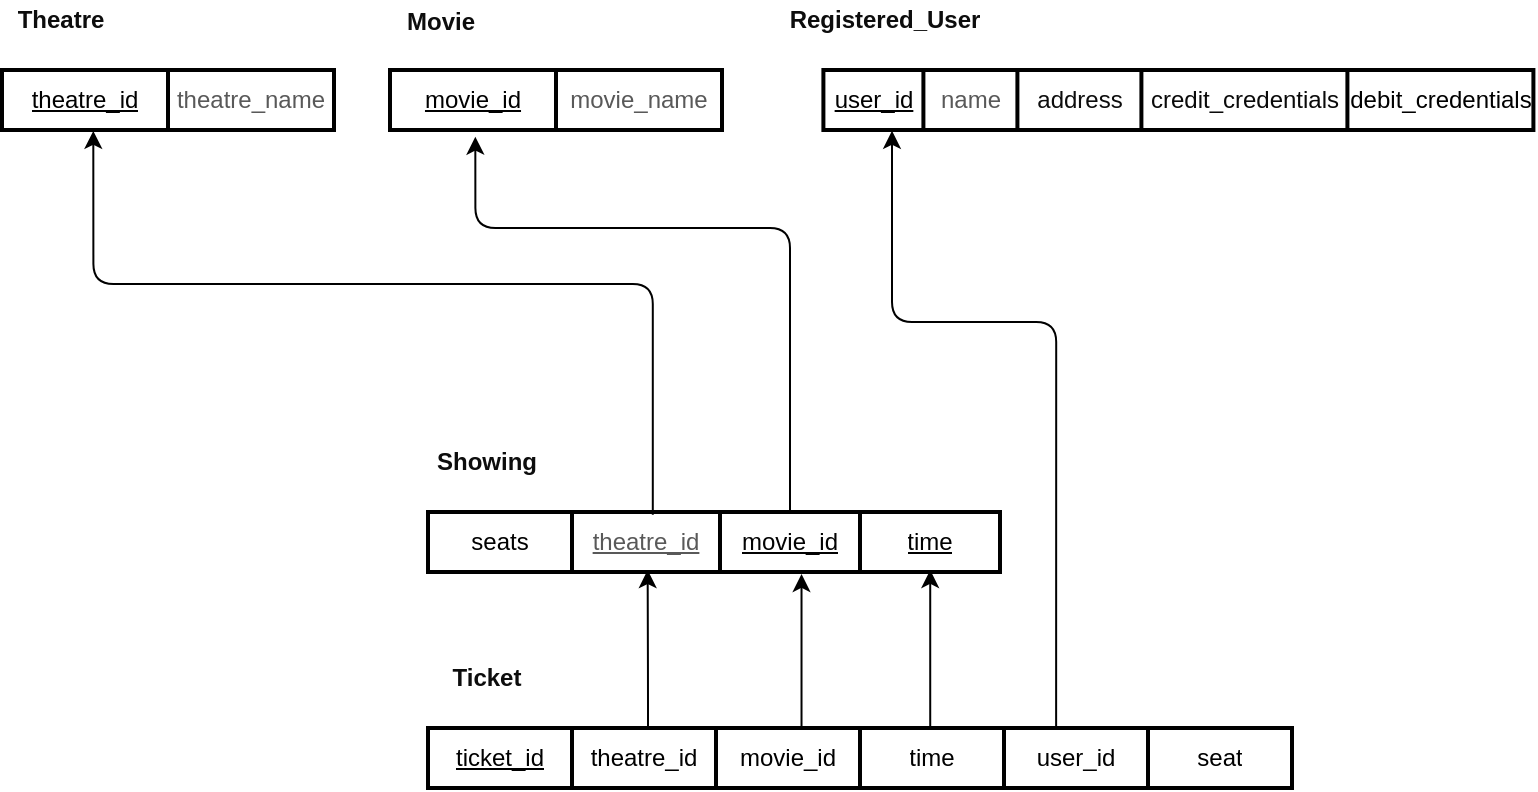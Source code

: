 <mxfile>
    <diagram id="VbwpczfGZ57j1nQdqN55" name="Page-1">
        <mxGraphModel dx="1037" dy="1128" grid="0" gridSize="10" guides="1" tooltips="1" connect="1" arrows="1" fold="1" page="1" pageScale="1" pageWidth="850" pageHeight="1100" background="#ffffff" math="0" shadow="0">
            <root>
                <mxCell id="0"/>
                <mxCell id="1" parent="0"/>
                <mxCell id="44" value="" style="group" vertex="1" connectable="0" parent="1">
                    <mxGeometry x="247" y="572" width="289" height="64" as="geometry"/>
                </mxCell>
                <mxCell id="18" value="" style="shape=table;html=1;whiteSpace=wrap;startSize=0;container=1;collapsible=0;childLayout=tableLayout;strokeColor=#000000;strokeWidth=2;fillColor=none;" vertex="1" parent="44">
                    <mxGeometry x="1" y="34" width="286" height="30" as="geometry"/>
                </mxCell>
                <mxCell id="19" value="" style="shape=tableRow;horizontal=0;startSize=0;swimlaneHead=0;swimlaneBody=0;top=0;left=0;bottom=0;right=0;collapsible=0;dropTarget=0;fillColor=none;points=[[0,0.5],[1,0.5]];portConstraint=eastwest;strokeColor=#000000;strokeWidth=2;" vertex="1" parent="18">
                    <mxGeometry width="286" height="30" as="geometry"/>
                </mxCell>
                <mxCell id="20" value="&lt;font color=&quot;#000000&quot;&gt;seats&lt;/font&gt;" style="shape=partialRectangle;html=1;whiteSpace=wrap;connectable=0;fillColor=none;top=0;left=0;bottom=0;right=0;overflow=hidden;strokeColor=#000000;strokeWidth=2;" vertex="1" parent="19">
                    <mxGeometry width="72" height="30" as="geometry">
                        <mxRectangle width="72" height="30" as="alternateBounds"/>
                    </mxGeometry>
                </mxCell>
                <mxCell id="21" value="&lt;font color=&quot;#595959&quot;&gt;&lt;u&gt;theatre_id&lt;/u&gt;&lt;/font&gt;" style="shape=partialRectangle;html=1;whiteSpace=wrap;connectable=0;fillColor=none;top=0;left=0;bottom=0;right=0;overflow=hidden;strokeColor=#000000;strokeWidth=2;" vertex="1" parent="19">
                    <mxGeometry x="72" width="74" height="30" as="geometry">
                        <mxRectangle width="74" height="30" as="alternateBounds"/>
                    </mxGeometry>
                </mxCell>
                <mxCell id="34" value="&lt;font color=&quot;#030303&quot;&gt;&lt;u&gt;movie_id&lt;/u&gt;&lt;/font&gt;" style="shape=partialRectangle;html=1;whiteSpace=wrap;connectable=0;fillColor=none;top=0;left=0;bottom=0;right=0;overflow=hidden;strokeColor=#000000;strokeWidth=2;" vertex="1" parent="19">
                    <mxGeometry x="146" width="70" height="30" as="geometry">
                        <mxRectangle width="70" height="30" as="alternateBounds"/>
                    </mxGeometry>
                </mxCell>
                <mxCell id="57" value="&lt;font color=&quot;#000000&quot;&gt;&lt;u&gt;time&lt;/u&gt;&lt;/font&gt;" style="shape=partialRectangle;html=1;whiteSpace=wrap;connectable=0;fillColor=none;top=0;left=0;bottom=0;right=0;overflow=hidden;strokeColor=#000000;strokeWidth=2;" vertex="1" parent="19">
                    <mxGeometry x="216" width="70" height="30" as="geometry">
                        <mxRectangle width="70" height="30" as="alternateBounds"/>
                    </mxGeometry>
                </mxCell>
                <mxCell id="22" value="&lt;b&gt;&lt;font color=&quot;#0d0d0d&quot;&gt;Showing&lt;/font&gt;&lt;/b&gt;" style="text;html=1;align=center;verticalAlign=middle;resizable=0;points=[];autosize=1;strokeColor=none;fillColor=none;" vertex="1" parent="44">
                    <mxGeometry width="60" height="18" as="geometry"/>
                </mxCell>
                <mxCell id="46" value="" style="group" vertex="1" connectable="0" parent="1">
                    <mxGeometry x="248" y="680" width="72" height="64" as="geometry"/>
                </mxCell>
                <mxCell id="23" value="" style="shape=table;html=1;whiteSpace=wrap;startSize=0;container=1;collapsible=0;childLayout=tableLayout;strokeColor=#000000;strokeWidth=2;fillColor=none;" vertex="1" parent="46">
                    <mxGeometry y="34" width="432" height="30" as="geometry"/>
                </mxCell>
                <mxCell id="24" value="" style="shape=tableRow;horizontal=0;startSize=0;swimlaneHead=0;swimlaneBody=0;top=0;left=0;bottom=0;right=0;collapsible=0;dropTarget=0;fillColor=none;points=[[0,0.5],[1,0.5]];portConstraint=eastwest;strokeColor=#000000;strokeWidth=2;" vertex="1" parent="23">
                    <mxGeometry width="432" height="30" as="geometry"/>
                </mxCell>
                <mxCell id="25" value="&lt;font color=&quot;#000000&quot;&gt;&lt;u&gt;ticket_id&lt;/u&gt;&lt;/font&gt;" style="shape=partialRectangle;html=1;whiteSpace=wrap;connectable=0;fillColor=none;top=0;left=0;bottom=0;right=0;overflow=hidden;strokeColor=#000000;strokeWidth=2;" vertex="1" parent="24">
                    <mxGeometry width="72" height="30" as="geometry">
                        <mxRectangle width="72" height="30" as="alternateBounds"/>
                    </mxGeometry>
                </mxCell>
                <mxCell id="53" value="&lt;font color=&quot;#000000&quot;&gt;theatre_id&lt;/font&gt;" style="shape=partialRectangle;html=1;whiteSpace=wrap;connectable=0;fillColor=none;top=0;left=0;bottom=0;right=0;overflow=hidden;strokeColor=#000000;strokeWidth=2;" vertex="1" parent="24">
                    <mxGeometry x="72" width="72" height="30" as="geometry">
                        <mxRectangle width="72" height="30" as="alternateBounds"/>
                    </mxGeometry>
                </mxCell>
                <mxCell id="54" value="&lt;font color=&quot;#000000&quot;&gt;movie_id&lt;/font&gt;" style="shape=partialRectangle;html=1;whiteSpace=wrap;connectable=0;fillColor=none;top=0;left=0;bottom=0;right=0;overflow=hidden;strokeColor=#000000;strokeWidth=2;" vertex="1" parent="24">
                    <mxGeometry x="144" width="72" height="30" as="geometry">
                        <mxRectangle width="72" height="30" as="alternateBounds"/>
                    </mxGeometry>
                </mxCell>
                <mxCell id="58" value="&lt;font color=&quot;#000000&quot;&gt;time&lt;/font&gt;" style="shape=partialRectangle;html=1;whiteSpace=wrap;connectable=0;fillColor=none;top=0;left=0;bottom=0;right=0;overflow=hidden;strokeColor=#000000;strokeWidth=2;" vertex="1" parent="24">
                    <mxGeometry x="216" width="72" height="30" as="geometry">
                        <mxRectangle width="72" height="30" as="alternateBounds"/>
                    </mxGeometry>
                </mxCell>
                <mxCell id="62" value="&lt;font color=&quot;#000000&quot;&gt;user_id&lt;/font&gt;" style="shape=partialRectangle;html=1;whiteSpace=wrap;connectable=0;fillColor=none;top=0;left=0;bottom=0;right=0;overflow=hidden;strokeColor=#000000;strokeWidth=2;" vertex="1" parent="24">
                    <mxGeometry x="288" width="72" height="30" as="geometry">
                        <mxRectangle width="72" height="30" as="alternateBounds"/>
                    </mxGeometry>
                </mxCell>
                <mxCell id="63" value="&lt;font color=&quot;#000000&quot;&gt;seat&lt;/font&gt;" style="shape=partialRectangle;html=1;whiteSpace=wrap;connectable=0;fillColor=none;top=0;left=0;bottom=0;right=0;overflow=hidden;strokeColor=#000000;strokeWidth=2;" vertex="1" parent="24">
                    <mxGeometry x="360" width="72" height="30" as="geometry">
                        <mxRectangle width="72" height="30" as="alternateBounds"/>
                    </mxGeometry>
                </mxCell>
                <mxCell id="27" value="&lt;b&gt;&lt;font color=&quot;#0d0d0d&quot;&gt;Ticket&lt;/font&gt;&lt;/b&gt;" style="text;html=1;align=center;verticalAlign=middle;resizable=0;points=[];autosize=1;strokeColor=none;fillColor=none;" vertex="1" parent="46">
                    <mxGeometry x="7" width="44" height="18" as="geometry"/>
                </mxCell>
                <mxCell id="48" value="" style="group" vertex="1" connectable="0" parent="1">
                    <mxGeometry x="34" y="350" width="167" height="65" as="geometry"/>
                </mxCell>
                <mxCell id="8" value="" style="shape=table;html=1;whiteSpace=wrap;startSize=0;container=1;collapsible=0;childLayout=tableLayout;strokeColor=#000000;strokeWidth=2;fillColor=none;" vertex="1" parent="48">
                    <mxGeometry x="1" y="35" width="166" height="30" as="geometry"/>
                </mxCell>
                <mxCell id="9" value="" style="shape=tableRow;horizontal=0;startSize=0;swimlaneHead=0;swimlaneBody=0;top=0;left=0;bottom=0;right=0;collapsible=0;dropTarget=0;fillColor=none;points=[[0,0.5],[1,0.5]];portConstraint=eastwest;strokeColor=#000000;strokeWidth=2;" vertex="1" parent="8">
                    <mxGeometry width="166" height="30" as="geometry"/>
                </mxCell>
                <mxCell id="10" value="&lt;font color=&quot;#000000&quot;&gt;&lt;u&gt;theatre_id&lt;/u&gt;&lt;/font&gt;" style="shape=partialRectangle;html=1;whiteSpace=wrap;connectable=0;fillColor=none;top=0;left=0;bottom=0;right=0;overflow=hidden;strokeColor=#000000;strokeWidth=2;" vertex="1" parent="9">
                    <mxGeometry width="83" height="30" as="geometry">
                        <mxRectangle width="83" height="30" as="alternateBounds"/>
                    </mxGeometry>
                </mxCell>
                <mxCell id="11" value="&lt;font color=&quot;#595959&quot;&gt;theatre_name&lt;/font&gt;" style="shape=partialRectangle;html=1;whiteSpace=wrap;connectable=0;fillColor=none;top=0;left=0;bottom=0;right=0;overflow=hidden;strokeColor=#000000;strokeWidth=2;" vertex="1" parent="9">
                    <mxGeometry x="83" width="83" height="30" as="geometry">
                        <mxRectangle width="83" height="30" as="alternateBounds"/>
                    </mxGeometry>
                </mxCell>
                <mxCell id="12" value="&lt;b&gt;&lt;font color=&quot;#0d0d0d&quot;&gt;Theatre&lt;/font&gt;&lt;/b&gt;" style="text;html=1;align=center;verticalAlign=middle;resizable=0;points=[];autosize=1;strokeColor=none;fillColor=none;" vertex="1" parent="48">
                    <mxGeometry width="60" height="20" as="geometry"/>
                </mxCell>
                <mxCell id="49" value="" style="group" vertex="1" connectable="0" parent="1">
                    <mxGeometry x="229" y="352" width="166" height="63" as="geometry"/>
                </mxCell>
                <mxCell id="13" value="" style="shape=table;html=1;whiteSpace=wrap;startSize=0;container=1;collapsible=0;childLayout=tableLayout;strokeColor=#000000;strokeWidth=2;fillColor=none;" vertex="1" parent="49">
                    <mxGeometry y="33" width="166" height="30" as="geometry"/>
                </mxCell>
                <mxCell id="14" value="" style="shape=tableRow;horizontal=0;startSize=0;swimlaneHead=0;swimlaneBody=0;top=0;left=0;bottom=0;right=0;collapsible=0;dropTarget=0;fillColor=none;points=[[0,0.5],[1,0.5]];portConstraint=eastwest;strokeColor=#000000;strokeWidth=2;" vertex="1" parent="13">
                    <mxGeometry width="166" height="30" as="geometry"/>
                </mxCell>
                <mxCell id="15" value="&lt;font color=&quot;#000000&quot;&gt;&lt;u&gt;movie_id&lt;/u&gt;&lt;/font&gt;" style="shape=partialRectangle;html=1;whiteSpace=wrap;connectable=0;fillColor=none;top=0;left=0;bottom=0;right=0;overflow=hidden;strokeColor=#000000;strokeWidth=2;" vertex="1" parent="14">
                    <mxGeometry width="83" height="30" as="geometry">
                        <mxRectangle width="83" height="30" as="alternateBounds"/>
                    </mxGeometry>
                </mxCell>
                <mxCell id="16" value="&lt;font color=&quot;#595959&quot;&gt;movie_name&lt;/font&gt;" style="shape=partialRectangle;html=1;whiteSpace=wrap;connectable=0;fillColor=none;top=0;left=0;bottom=0;right=0;overflow=hidden;strokeColor=#000000;strokeWidth=2;" vertex="1" parent="14">
                    <mxGeometry x="83" width="83" height="30" as="geometry">
                        <mxRectangle width="83" height="30" as="alternateBounds"/>
                    </mxGeometry>
                </mxCell>
                <mxCell id="17" value="&lt;b&gt;&lt;font color=&quot;#0d0d0d&quot;&gt;Movie&lt;/font&gt;&lt;/b&gt;" style="text;html=1;align=center;verticalAlign=middle;resizable=0;points=[];autosize=1;strokeColor=none;fillColor=none;" vertex="1" parent="49">
                    <mxGeometry x="3" width="44" height="18" as="geometry"/>
                </mxCell>
                <mxCell id="50" style="edgeStyle=orthogonalEdgeStyle;html=1;entryX=0.275;entryY=1.015;entryDx=0;entryDy=0;entryPerimeter=0;fontColor=#000000;strokeColor=#000000;exitX=0.393;exitY=0.047;exitDx=0;exitDy=0;exitPerimeter=0;" edge="1" parent="1" source="19" target="9">
                    <mxGeometry relative="1" as="geometry">
                        <mxPoint x="339" y="607" as="sourcePoint"/>
                        <Array as="points">
                            <mxPoint x="360" y="492"/>
                            <mxPoint x="81" y="492"/>
                        </Array>
                    </mxGeometry>
                </mxCell>
                <mxCell id="51" style="edgeStyle=orthogonalEdgeStyle;html=1;entryX=0.257;entryY=1.111;entryDx=0;entryDy=0;entryPerimeter=0;fontColor=#000000;strokeColor=#000000;" edge="1" parent="1" source="19" target="14">
                    <mxGeometry relative="1" as="geometry">
                        <mxPoint x="220" y="596" as="sourcePoint"/>
                        <Array as="points">
                            <mxPoint x="429" y="464"/>
                            <mxPoint x="272" y="464"/>
                        </Array>
                    </mxGeometry>
                </mxCell>
                <mxCell id="55" style="edgeStyle=orthogonalEdgeStyle;html=1;fontColor=#000000;strokeColor=#000000;entryX=0.384;entryY=0.968;entryDx=0;entryDy=0;entryPerimeter=0;" edge="1" parent="1" source="23" target="19">
                    <mxGeometry relative="1" as="geometry">
                        <mxPoint x="358" y="640" as="targetPoint"/>
                        <Array as="points">
                            <mxPoint x="358" y="694"/>
                            <mxPoint x="358" y="694"/>
                        </Array>
                    </mxGeometry>
                </mxCell>
                <mxCell id="56" style="edgeStyle=orthogonalEdgeStyle;html=1;entryX=0.653;entryY=1.032;entryDx=0;entryDy=0;entryPerimeter=0;fontColor=#000000;strokeColor=#000000;" edge="1" parent="1" source="23" target="19">
                    <mxGeometry relative="1" as="geometry">
                        <Array as="points">
                            <mxPoint x="435" y="714"/>
                            <mxPoint x="435" y="714"/>
                        </Array>
                    </mxGeometry>
                </mxCell>
                <mxCell id="59" style="edgeStyle=orthogonalEdgeStyle;html=1;entryX=0.878;entryY=0.965;entryDx=0;entryDy=0;entryPerimeter=0;fontColor=#000000;strokeColor=#000000;" edge="1" parent="1" source="23" target="19">
                    <mxGeometry relative="1" as="geometry">
                        <Array as="points">
                            <mxPoint x="499" y="714"/>
                            <mxPoint x="499" y="714"/>
                        </Array>
                    </mxGeometry>
                </mxCell>
                <mxCell id="61" style="edgeStyle=orthogonalEdgeStyle;html=1;entryX=0.098;entryY=1.014;entryDx=0;entryDy=0;entryPerimeter=0;fontColor=#030000;strokeColor=#000000;exitX=0.727;exitY=0.028;exitDx=0;exitDy=0;exitPerimeter=0;" edge="1" parent="1" source="24" target="29">
                    <mxGeometry relative="1" as="geometry">
                        <mxPoint x="567" y="704" as="sourcePoint"/>
                        <Array as="points">
                            <mxPoint x="562" y="511"/>
                            <mxPoint x="480" y="511"/>
                            <mxPoint x="480" y="415"/>
                        </Array>
                    </mxGeometry>
                </mxCell>
                <mxCell id="28" value="" style="shape=table;html=1;whiteSpace=wrap;startSize=0;container=1;collapsible=0;childLayout=tableLayout;strokeColor=#000000;strokeWidth=2;fillColor=none;" vertex="1" parent="1">
                    <mxGeometry x="445.7" y="385" width="355.004" height="30" as="geometry"/>
                </mxCell>
                <mxCell id="29" value="" style="shape=tableRow;horizontal=0;startSize=0;swimlaneHead=0;swimlaneBody=0;top=0;left=0;bottom=0;right=0;collapsible=0;dropTarget=0;fillColor=none;points=[[0,0.5],[1,0.5]];portConstraint=eastwest;strokeColor=#000000;strokeWidth=2;" vertex="1" parent="28">
                    <mxGeometry width="355.004" height="30" as="geometry"/>
                </mxCell>
                <mxCell id="30" value="&lt;font color=&quot;#000000&quot;&gt;&lt;u&gt;user_id&lt;/u&gt;&lt;/font&gt;" style="shape=partialRectangle;html=1;whiteSpace=wrap;connectable=0;fillColor=none;top=0;left=0;bottom=0;right=0;overflow=hidden;strokeColor=#000000;strokeWidth=2;" vertex="1" parent="29">
                    <mxGeometry width="50" height="30" as="geometry">
                        <mxRectangle width="50" height="30" as="alternateBounds"/>
                    </mxGeometry>
                </mxCell>
                <mxCell id="31" value="&lt;font color=&quot;#595959&quot;&gt;name&lt;/font&gt;" style="shape=partialRectangle;html=1;whiteSpace=wrap;connectable=0;fillColor=none;top=0;left=0;bottom=0;right=0;overflow=hidden;strokeColor=#000000;strokeWidth=2;" vertex="1" parent="29">
                    <mxGeometry x="50" width="47" height="30" as="geometry">
                        <mxRectangle width="47" height="30" as="alternateBounds"/>
                    </mxGeometry>
                </mxCell>
                <mxCell id="37" value="&lt;font color=&quot;#0d0d0d&quot;&gt;address&lt;/font&gt;" style="shape=partialRectangle;html=1;whiteSpace=wrap;connectable=0;fillColor=none;top=0;left=0;bottom=0;right=0;overflow=hidden;strokeColor=#000000;strokeWidth=2;" vertex="1" parent="29">
                    <mxGeometry x="97" width="62" height="30" as="geometry">
                        <mxRectangle width="62" height="30" as="alternateBounds"/>
                    </mxGeometry>
                </mxCell>
                <mxCell id="36" value="&lt;font color=&quot;#0a0a0a&quot;&gt;credit_credentials&lt;/font&gt;" style="shape=partialRectangle;html=1;whiteSpace=wrap;connectable=0;fillColor=none;top=0;left=0;bottom=0;right=0;overflow=hidden;strokeColor=#000000;strokeWidth=2;" vertex="1" parent="29">
                    <mxGeometry x="159" width="103" height="30" as="geometry">
                        <mxRectangle width="103" height="30" as="alternateBounds"/>
                    </mxGeometry>
                </mxCell>
                <mxCell id="35" value="&lt;font color=&quot;#000000&quot;&gt;debit_credentials&lt;/font&gt;" style="shape=partialRectangle;html=1;whiteSpace=wrap;connectable=0;fillColor=none;top=0;left=0;bottom=0;right=0;overflow=hidden;strokeColor=#000000;strokeWidth=2;" vertex="1" parent="29">
                    <mxGeometry x="262" width="93" height="30" as="geometry">
                        <mxRectangle width="93" height="30" as="alternateBounds"/>
                    </mxGeometry>
                </mxCell>
                <mxCell id="32" value="&lt;b&gt;&lt;font color=&quot;#0d0d0d&quot;&gt;Registered_User&lt;/font&gt;&lt;/b&gt;" style="text;html=1;align=center;verticalAlign=middle;resizable=0;points=[];autosize=1;strokeColor=none;fillColor=none;" vertex="1" parent="1">
                    <mxGeometry x="423" y="351" width="105" height="18" as="geometry"/>
                </mxCell>
            </root>
        </mxGraphModel>
    </diagram>
</mxfile>